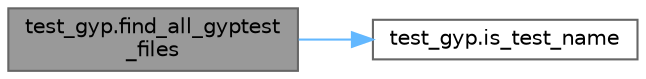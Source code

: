 digraph "test_gyp.find_all_gyptest_files"
{
 // LATEX_PDF_SIZE
  bgcolor="transparent";
  edge [fontname=Helvetica,fontsize=10,labelfontname=Helvetica,labelfontsize=10];
  node [fontname=Helvetica,fontsize=10,shape=box,height=0.2,width=0.4];
  rankdir="LR";
  Node1 [id="Node000001",label="test_gyp.find_all_gyptest\l_files",height=0.2,width=0.4,color="gray40", fillcolor="grey60", style="filled", fontcolor="black",tooltip=" "];
  Node1 -> Node2 [id="edge3_Node000001_Node000002",color="steelblue1",style="solid",tooltip=" "];
  Node2 [id="Node000002",label="test_gyp.is_test_name",height=0.2,width=0.4,color="grey40", fillcolor="white", style="filled",URL="$namespacetest__gyp.html#ade419857a78ae91472764e62477dfb10",tooltip=" "];
}

